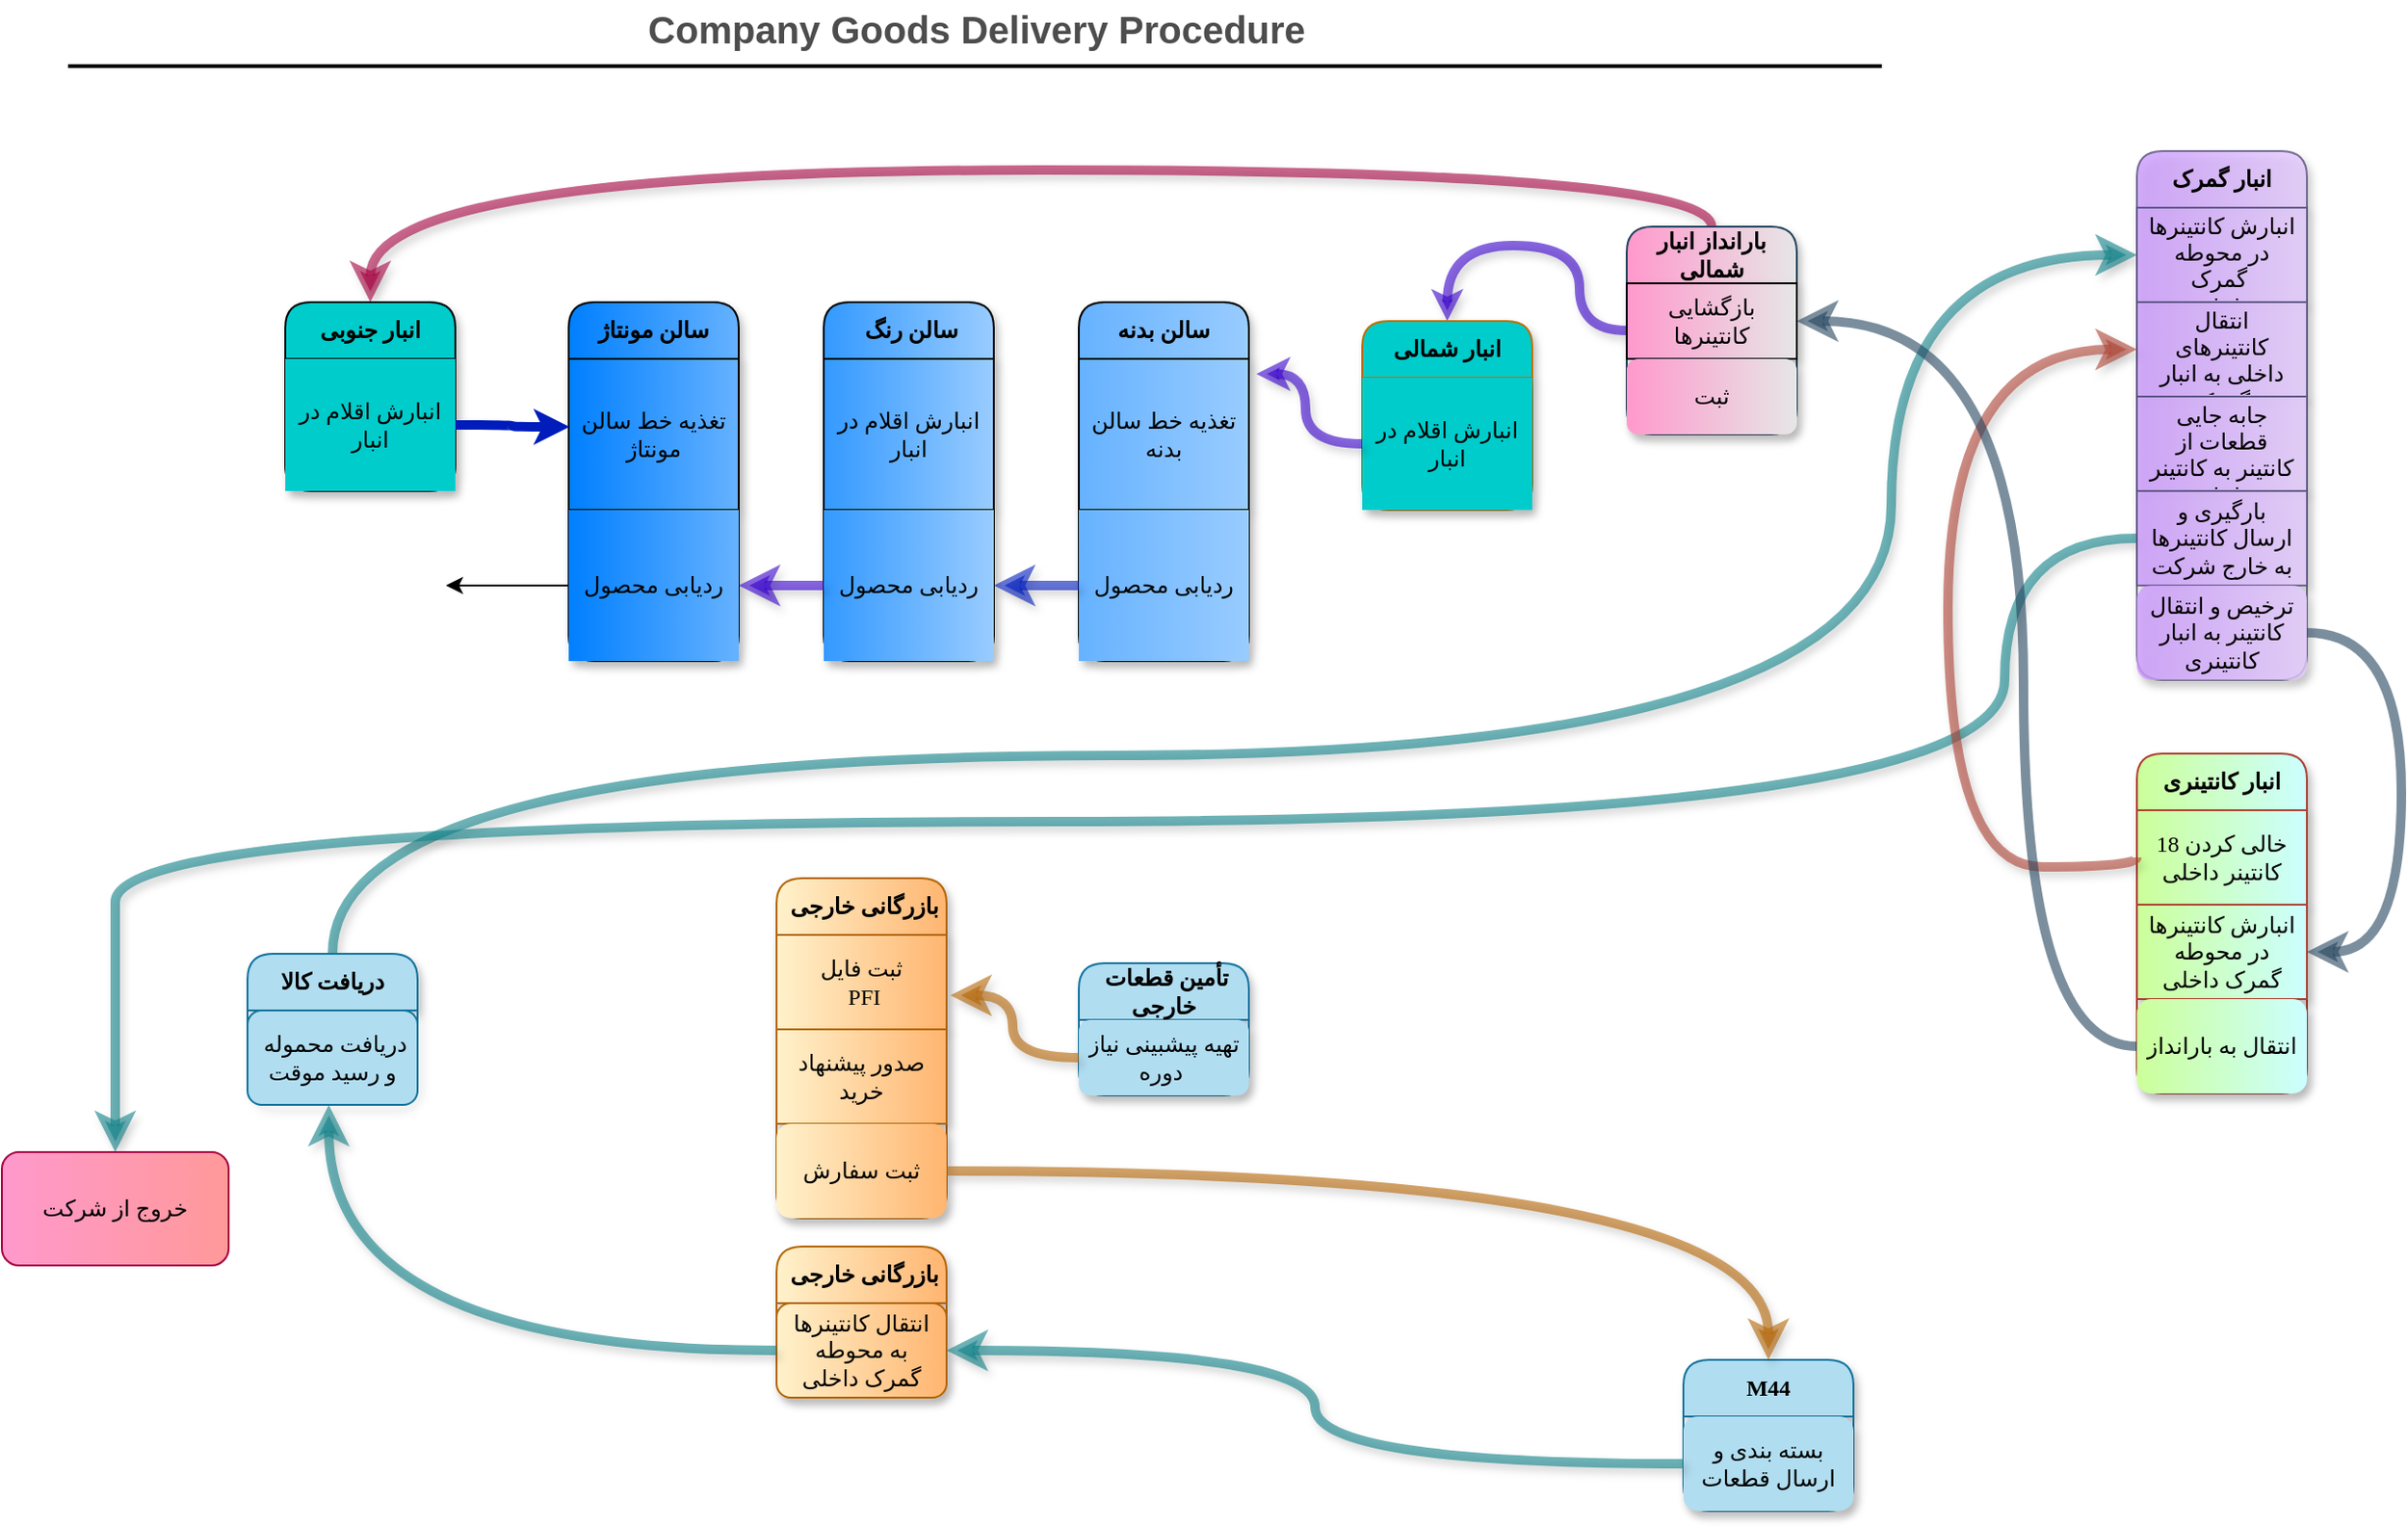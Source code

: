 <mxfile version="24.7.7">
  <diagram id="C2fSY1v2SiZeoUbDoYyL" name="Page-1">
    <mxGraphModel dx="1114" dy="572" grid="1" gridSize="10" guides="1" tooltips="1" connect="1" arrows="1" fold="1" page="1" pageScale="1" pageWidth="1169" pageHeight="827" math="0" shadow="0">
      <root>
        <mxCell id="0" />
        <mxCell id="1" parent="0" />
        <mxCell id="3ne1QswCM8ZiEu4GHsYG-31" value="Company Goods Delivery Procedure" style="text;html=1;strokeColor=none;fillColor=none;align=center;verticalAlign=middle;whiteSpace=wrap;rounded=0;fontStyle=1;fontSize=20;fontColor=#4D4D4D;" parent="1" vertex="1">
          <mxGeometry x="191" y="10" width="790" height="30" as="geometry" />
        </mxCell>
        <mxCell id="3ne1QswCM8ZiEu4GHsYG-32" value="" style="line;strokeWidth=2;html=1;fontSize=20;fontColor=#4D4D4D;" parent="1" vertex="1">
          <mxGeometry x="105" y="40" width="960" height="10" as="geometry" />
        </mxCell>
        <mxCell id="AEj7Rj_eL6BV5jfszyMK-55" style="edgeStyle=orthogonalEdgeStyle;rounded=0;orthogonalLoop=1;jettySize=auto;html=1;curved=1;strokeWidth=5;fillColor=#b0e3e6;strokeColor=#0e8088;opacity=60;shadow=1;entryX=0;entryY=0.5;entryDx=0;entryDy=0;exitX=0.5;exitY=0;exitDx=0;exitDy=0;" edge="1" parent="1" source="CTi8w1WEokJW1-Tsi8km-3" target="CTi8w1WEokJW1-Tsi8km-13">
          <mxGeometry relative="1" as="geometry">
            <mxPoint x="160" y="500" as="sourcePoint" />
            <mxPoint x="1180" y="160" as="targetPoint" />
            <Array as="points">
              <mxPoint x="245" y="410" />
              <mxPoint x="1070" y="410" />
              <mxPoint x="1070" y="145" />
            </Array>
          </mxGeometry>
        </mxCell>
        <mxCell id="CTi8w1WEokJW1-Tsi8km-3" value="&lt;span style=&quot;font-family: Vazirmatn; font-weight: 700;&quot;&gt;دریافت کالا&lt;/span&gt;" style="swimlane;fontStyle=0;childLayout=stackLayout;horizontal=1;startSize=30;horizontalStack=0;resizeParent=1;resizeParentMax=0;resizeLast=0;collapsible=1;marginBottom=0;whiteSpace=wrap;html=1;rounded=1;fillColor=#b1ddf0;strokeColor=#10739e;swimlaneFillColor=none;shadow=1;" parent="1" vertex="1">
          <mxGeometry x="200.0" y="515" width="90" height="80" as="geometry" />
        </mxCell>
        <mxCell id="CTi8w1WEokJW1-Tsi8km-4" value="&lt;span style=&quot;font-family: Vazirmatn;&quot;&gt;دریافت محموله&amp;nbsp; و رسید موقت&lt;/span&gt;" style="text;strokeColor=#10739e;fillColor=#b1ddf0;align=center;verticalAlign=middle;spacingLeft=4;spacingRight=4;overflow=hidden;points=[[0,0.5],[1,0.5]];portConstraint=eastwest;rotatable=0;whiteSpace=wrap;html=1;swimlaneFillColor=none;rounded=1;" parent="CTi8w1WEokJW1-Tsi8km-3" vertex="1">
          <mxGeometry y="30" width="90" height="50" as="geometry" />
        </mxCell>
        <mxCell id="CTi8w1WEokJW1-Tsi8km-12" value="&lt;font&gt;&lt;b&gt;انبار گمرک&lt;/b&gt;&lt;/font&gt;" style="swimlane;fontStyle=0;childLayout=stackLayout;horizontal=1;startSize=30;horizontalStack=0;resizeParent=1;resizeParentMax=0;resizeLast=0;collapsible=1;marginBottom=0;whiteSpace=wrap;html=1;rounded=1;fontFamily=Vazirmatn;fontSource=https%3A%2F%2Ffonts.googleapis.com%2Fcss%3Ffamily%3DVazirmatn;fillColor=#E5CCFF;strokeColor=#56517e;shadow=1;glass=0;opacity=80;gradientColor=#CC99FF;gradientDirection=west;" parent="1" vertex="1">
          <mxGeometry x="1200" y="90" width="90" height="280" as="geometry">
            <mxRectangle x="860" y="450" width="90" height="30" as="alternateBounds" />
          </mxGeometry>
        </mxCell>
        <mxCell id="CTi8w1WEokJW1-Tsi8km-13" value="&lt;font&gt;انبارش کانتینرها در محوطه گمرک&amp;nbsp;&lt;/font&gt;&lt;div&gt;&lt;font&gt;داخلی&lt;/font&gt;&lt;/div&gt;&lt;div&gt;&lt;br&gt;&lt;/div&gt;" style="text;strokeColor=#56517e;fillColor=#E5CCFF;align=center;verticalAlign=middle;spacingLeft=4;spacingRight=4;overflow=hidden;points=[[0,0.5],[1,0.5]];portConstraint=eastwest;rotatable=0;whiteSpace=wrap;html=1;fontFamily=Vazirmatn;fontSource=https%3A%2F%2Ffonts.googleapis.com%2Fcss%3Ffamily%3DVazirmatn;shadow=1;glass=0;rounded=0;opacity=80;gradientColor=#CC99FF;gradientDirection=west;" parent="CTi8w1WEokJW1-Tsi8km-12" vertex="1">
          <mxGeometry y="30" width="90" height="50" as="geometry" />
        </mxCell>
        <mxCell id="AEj7Rj_eL6BV5jfszyMK-1" value="انتقال کانتینرهای داخلی به انبار گمرک" style="text;strokeColor=#56517e;fillColor=#E5CCFF;align=center;verticalAlign=middle;spacingLeft=4;spacingRight=4;overflow=hidden;points=[[0,0.5],[1,0.5]];portConstraint=eastwest;rotatable=0;whiteSpace=wrap;html=1;fontFamily=Vazirmatn;fontSource=https%3A%2F%2Ffonts.googleapis.com%2Fcss%3Ffamily%3DVazirmatn;shadow=1;glass=0;rounded=0;opacity=80;gradientColor=#CC99FF;gradientDirection=west;" vertex="1" parent="CTi8w1WEokJW1-Tsi8km-12">
          <mxGeometry y="80" width="90" height="50" as="geometry" />
        </mxCell>
        <mxCell id="AEj7Rj_eL6BV5jfszyMK-2" value="جابه جایی قطعات از کانتینر به کانتینر داخلی" style="text;strokeColor=#56517e;fillColor=#E5CCFF;align=center;verticalAlign=middle;spacingLeft=4;spacingRight=4;overflow=hidden;points=[[0,0.5],[1,0.5]];portConstraint=eastwest;rotatable=0;whiteSpace=wrap;html=1;fontFamily=Vazirmatn;fontSource=https%3A%2F%2Ffonts.googleapis.com%2Fcss%3Ffamily%3DVazirmatn;shadow=1;glass=0;rounded=0;opacity=80;gradientColor=#CC99FF;gradientDirection=west;" vertex="1" parent="CTi8w1WEokJW1-Tsi8km-12">
          <mxGeometry y="130" width="90" height="50" as="geometry" />
        </mxCell>
        <mxCell id="AEj7Rj_eL6BV5jfszyMK-8" style="edgeStyle=orthogonalEdgeStyle;rounded=0;orthogonalLoop=1;jettySize=auto;html=1;exitX=0;exitY=0.5;exitDx=0;exitDy=0;curved=1;strokeWidth=5;shadow=1;fillColor=#b0e3e6;strokeColor=#0e8088;opacity=60;" edge="1" parent="CTi8w1WEokJW1-Tsi8km-12" source="AEj7Rj_eL6BV5jfszyMK-3">
          <mxGeometry relative="1" as="geometry">
            <mxPoint x="-1070" y="530" as="targetPoint" />
            <Array as="points">
              <mxPoint x="-70" y="205" />
              <mxPoint x="-70" y="355" />
              <mxPoint x="-1070" y="355" />
              <mxPoint x="-1070" y="440" />
            </Array>
          </mxGeometry>
        </mxCell>
        <mxCell id="AEj7Rj_eL6BV5jfszyMK-3" value="بارگیری و ارسال کانتینرها به خارج شرکت" style="text;strokeColor=#56517e;fillColor=#E5CCFF;align=center;verticalAlign=middle;spacingLeft=4;spacingRight=4;overflow=hidden;points=[[0,0.5],[1,0.5]];portConstraint=eastwest;rotatable=0;whiteSpace=wrap;html=1;fontFamily=Vazirmatn;fontSource=https%3A%2F%2Ffonts.googleapis.com%2Fcss%3Ffamily%3DVazirmatn;shadow=1;glass=0;rounded=0;opacity=80;gradientColor=#CC99FF;gradientDirection=west;" vertex="1" parent="CTi8w1WEokJW1-Tsi8km-12">
          <mxGeometry y="180" width="90" height="50" as="geometry" />
        </mxCell>
        <mxCell id="AEj7Rj_eL6BV5jfszyMK-9" value="ترخیص و انتقال کانتینر به انبار کانتینری" style="text;strokeColor=none;fillColor=#E5CCFF;align=center;verticalAlign=middle;spacingLeft=4;spacingRight=4;overflow=hidden;points=[[0,0.5],[1,0.5]];portConstraint=eastwest;rotatable=0;whiteSpace=wrap;html=1;fontFamily=Vazirmatn;fontSource=https%3A%2F%2Ffonts.googleapis.com%2Fcss%3Ffamily%3DVazirmatn;shadow=1;glass=0;rounded=1;opacity=80;gradientColor=#CC99FF;gradientDirection=west;" vertex="1" parent="CTi8w1WEokJW1-Tsi8km-12">
          <mxGeometry y="230" width="90" height="50" as="geometry" />
        </mxCell>
        <mxCell id="CTi8w1WEokJW1-Tsi8km-20" value="&lt;font&gt;&lt;b&gt;انبار کانتینری&lt;/b&gt;&lt;/font&gt;" style="swimlane;fontStyle=0;childLayout=stackLayout;horizontal=1;startSize=30;horizontalStack=0;resizeParent=1;resizeParentMax=0;resizeLast=0;collapsible=1;marginBottom=0;whiteSpace=wrap;html=1;rounded=1;fontFamily=Vazirmatn;fontSource=https%3A%2F%2Ffonts.googleapis.com%2Fcss%3Ffamily%3DVazirmatn;fillColor=#CCFF99;strokeColor=#ae4132;shadow=1;gradientColor=#CCFFFF;gradientDirection=east;" parent="1" vertex="1">
          <mxGeometry x="1200" y="409" width="90" height="180" as="geometry">
            <mxRectangle x="860" y="450" width="90" height="30" as="alternateBounds" />
          </mxGeometry>
        </mxCell>
        <mxCell id="AEj7Rj_eL6BV5jfszyMK-4" value="خالی کردن 18 کانتینر داخلی" style="text;strokeColor=#ae4132;fillColor=#CCFF99;align=center;verticalAlign=middle;spacingLeft=4;spacingRight=4;overflow=hidden;points=[[0,0.5],[1,0.5]];portConstraint=eastwest;rotatable=0;whiteSpace=wrap;html=1;fontFamily=Vazirmatn;fontSource=https%3A%2F%2Ffonts.googleapis.com%2Fcss%3Ffamily%3DVazirmatn;rounded=0;shadow=1;gradientColor=#CCFFFF;gradientDirection=east;" vertex="1" parent="CTi8w1WEokJW1-Tsi8km-20">
          <mxGeometry y="30" width="90" height="50" as="geometry" />
        </mxCell>
        <mxCell id="CTi8w1WEokJW1-Tsi8km-21" value="&lt;font&gt;انبارش کانتینرها در محوطه گمرک داخلی&lt;/font&gt;" style="text;strokeColor=#ae4132;fillColor=#CCFF99;align=center;verticalAlign=middle;spacingLeft=4;spacingRight=4;overflow=hidden;points=[[0,0.5],[1,0.5]];portConstraint=eastwest;rotatable=0;whiteSpace=wrap;html=1;fontFamily=Vazirmatn;fontSource=https%3A%2F%2Ffonts.googleapis.com%2Fcss%3Ffamily%3DVazirmatn;rounded=0;shadow=1;gradientColor=#CCFFFF;gradientDirection=east;" parent="CTi8w1WEokJW1-Tsi8km-20" vertex="1">
          <mxGeometry y="80" width="90" height="50" as="geometry" />
        </mxCell>
        <mxCell id="AEj7Rj_eL6BV5jfszyMK-11" value="انتقال به بارانداز" style="text;strokeColor=none;fillColor=#CCFF99;align=center;verticalAlign=middle;spacingLeft=4;spacingRight=4;overflow=hidden;points=[[0,0.5],[1,0.5]];portConstraint=eastwest;rotatable=0;whiteSpace=wrap;html=1;fontFamily=Vazirmatn;fontSource=https%3A%2F%2Ffonts.googleapis.com%2Fcss%3Ffamily%3DVazirmatn;rounded=1;shadow=1;gradientColor=#CCFFFF;gradientDirection=east;" vertex="1" parent="CTi8w1WEokJW1-Tsi8km-20">
          <mxGeometry y="130" width="90" height="50" as="geometry" />
        </mxCell>
        <mxCell id="AEj7Rj_eL6BV5jfszyMK-12" style="edgeStyle=orthogonalEdgeStyle;rounded=0;orthogonalLoop=1;jettySize=auto;html=1;exitX=0.5;exitY=0;exitDx=0;exitDy=0;entryX=0.5;entryY=0;entryDx=0;entryDy=0;curved=1;fillColor=#d80073;strokeColor=#A50040;opacity=60;strokeWidth=5;shadow=1;" edge="1" parent="1" source="CTi8w1WEokJW1-Tsi8km-24" target="CTi8w1WEokJW1-Tsi8km-31">
          <mxGeometry relative="1" as="geometry">
            <Array as="points">
              <mxPoint x="975" y="100" />
              <mxPoint x="265" y="100" />
            </Array>
          </mxGeometry>
        </mxCell>
        <mxCell id="AEj7Rj_eL6BV5jfszyMK-62" style="edgeStyle=orthogonalEdgeStyle;rounded=0;orthogonalLoop=1;jettySize=auto;html=1;entryX=0.5;entryY=0;entryDx=0;entryDy=0;curved=1;fillColor=#6a00ff;strokeColor=#3700CC;strokeWidth=5;endSize=1;opacity=60;shadow=1;" edge="1" parent="1" source="CTi8w1WEokJW1-Tsi8km-24" target="CTi8w1WEokJW1-Tsi8km-29">
          <mxGeometry relative="1" as="geometry">
            <Array as="points">
              <mxPoint x="905" y="185" />
              <mxPoint x="905" y="140" />
              <mxPoint x="835" y="140" />
            </Array>
          </mxGeometry>
        </mxCell>
        <mxCell id="CTi8w1WEokJW1-Tsi8km-24" value="&lt;font face=&quot;Vazirmatn&quot;&gt;&lt;b&gt;بارانداز انبار شمالی&lt;/b&gt;&lt;/font&gt;" style="swimlane;fontStyle=0;childLayout=stackLayout;horizontal=1;startSize=30;horizontalStack=0;resizeParent=1;resizeParentMax=0;resizeLast=0;collapsible=1;marginBottom=0;whiteSpace=wrap;html=1;rounded=1;fillColor=#FF99CC;strokeColor=#23445d;shadow=1;gradientColor=#E6E6E6;gradientDirection=east;" parent="1" vertex="1">
          <mxGeometry x="930" y="130" width="90" height="110" as="geometry">
            <mxRectangle x="860" y="450" width="90" height="30" as="alternateBounds" />
          </mxGeometry>
        </mxCell>
        <mxCell id="CTi8w1WEokJW1-Tsi8km-25" value="&lt;font face=&quot;Vazirmatn&quot;&gt;بازگشایی کانتینرها&lt;/font&gt;" style="text;strokeColor=default;fillColor=#FF99CC;align=center;verticalAlign=middle;spacingLeft=4;spacingRight=4;overflow=hidden;points=[[0,0.5],[1,0.5]];portConstraint=eastwest;rotatable=0;whiteSpace=wrap;html=1;shadow=1;rounded=0;gradientColor=#E6E6E6;gradientDirection=east;" parent="CTi8w1WEokJW1-Tsi8km-24" vertex="1">
          <mxGeometry y="30" width="90" height="40" as="geometry" />
        </mxCell>
        <mxCell id="AEj7Rj_eL6BV5jfszyMK-13" value="ثبت" style="text;strokeColor=none;fillColor=#FF99CC;align=center;verticalAlign=middle;spacingLeft=4;spacingRight=4;overflow=hidden;points=[[0,0.5],[1,0.5]];portConstraint=eastwest;rotatable=0;whiteSpace=wrap;html=1;rounded=1;fontFamily=Vazirmatn;fontSource=https%3A%2F%2Ffonts.googleapis.com%2Fcss%3Ffamily%3DVazirmatn;shadow=1;gradientColor=#E6E6E6;gradientDirection=east;" vertex="1" parent="CTi8w1WEokJW1-Tsi8km-24">
          <mxGeometry y="70" width="90" height="40" as="geometry" />
        </mxCell>
        <mxCell id="CTi8w1WEokJW1-Tsi8km-29" value="&lt;font face=&quot;Vazirmatn&quot;&gt;&lt;b&gt;انبار شمالی&lt;/b&gt;&lt;/font&gt;" style="swimlane;fontStyle=0;childLayout=stackLayout;horizontal=1;startSize=30;horizontalStack=0;resizeParent=1;resizeParentMax=0;resizeLast=0;collapsible=1;marginBottom=0;whiteSpace=wrap;html=1;rounded=1;fillColor=#00CCCC;strokeColor=#BD7000;fontColor=#000000;shadow=1;" parent="1" vertex="1">
          <mxGeometry x="790" y="180" width="90" height="100" as="geometry">
            <mxRectangle x="860" y="450" width="90" height="30" as="alternateBounds" />
          </mxGeometry>
        </mxCell>
        <mxCell id="CTi8w1WEokJW1-Tsi8km-30" value="&lt;font face=&quot;Vazirmatn&quot;&gt;انبارش اقلام در انبار&lt;/font&gt;" style="text;fillColor=#00CCCC;align=center;verticalAlign=middle;spacingLeft=4;spacingRight=4;overflow=hidden;points=[[0,0.5],[1,0.5]];portConstraint=eastwest;rotatable=0;whiteSpace=wrap;html=1;strokeColor=none;fontColor=#000000;rounded=0;shadow=1;" parent="CTi8w1WEokJW1-Tsi8km-29" vertex="1">
          <mxGeometry y="30" width="90" height="70" as="geometry" />
        </mxCell>
        <mxCell id="CTi8w1WEokJW1-Tsi8km-31" value="&lt;font face=&quot;Vazirmatn&quot;&gt;&lt;b&gt;انبار جنوبی&lt;/b&gt;&lt;/font&gt;" style="swimlane;fontStyle=0;childLayout=stackLayout;horizontal=1;startSize=30;horizontalStack=0;resizeParent=1;resizeParentMax=0;resizeLast=0;collapsible=1;marginBottom=0;whiteSpace=wrap;html=1;rounded=1;fillColor=#00CCCC;shadow=1;" parent="1" vertex="1">
          <mxGeometry x="220" y="170" width="90" height="100" as="geometry">
            <mxRectangle x="860" y="450" width="90" height="30" as="alternateBounds" />
          </mxGeometry>
        </mxCell>
        <mxCell id="CTi8w1WEokJW1-Tsi8km-32" value="&lt;font face=&quot;Vazirmatn&quot;&gt;انبارش اقلام در انبار&lt;/font&gt;" style="text;strokeColor=none;fillColor=#00CCCC;align=center;verticalAlign=middle;spacingLeft=4;spacingRight=4;overflow=hidden;points=[[0,0.5],[1,0.5]];portConstraint=eastwest;rotatable=0;whiteSpace=wrap;html=1;shadow=1;" parent="CTi8w1WEokJW1-Tsi8km-31" vertex="1">
          <mxGeometry y="30" width="90" height="70" as="geometry" />
        </mxCell>
        <mxCell id="CTi8w1WEokJW1-Tsi8km-48" value="&lt;font face=&quot;Vazirmatn&quot;&gt;&lt;b&gt;سالن مونتاژ&lt;/b&gt;&lt;/font&gt;" style="swimlane;fontStyle=0;childLayout=stackLayout;horizontal=1;startSize=30;horizontalStack=0;resizeParent=1;resizeParentMax=0;resizeLast=0;collapsible=1;marginBottom=0;whiteSpace=wrap;html=1;rounded=1;fillColor=#007FFF;shadow=1;gradientColor=#66B2FF;gradientDirection=east;" parent="1" vertex="1">
          <mxGeometry x="370" y="170" width="90" height="190" as="geometry">
            <mxRectangle x="860" y="450" width="90" height="30" as="alternateBounds" />
          </mxGeometry>
        </mxCell>
        <mxCell id="CTi8w1WEokJW1-Tsi8km-49" value="&lt;span style=&quot;font-family: Vazirmatn;&quot;&gt;تغذیه خط سالن مونتاژ&lt;/span&gt;" style="text;strokeColor=default;fillColor=#007FFF;align=center;verticalAlign=middle;spacingLeft=4;spacingRight=4;overflow=hidden;points=[[0,0.5],[1,0.5]];portConstraint=eastwest;rotatable=0;whiteSpace=wrap;html=1;shadow=1;gradientColor=#66B2FF;gradientDirection=east;" parent="CTi8w1WEokJW1-Tsi8km-48" vertex="1">
          <mxGeometry y="30" width="90" height="80" as="geometry" />
        </mxCell>
        <mxCell id="AEj7Rj_eL6BV5jfszyMK-54" style="edgeStyle=orthogonalEdgeStyle;rounded=0;orthogonalLoop=1;jettySize=auto;html=1;exitX=0;exitY=0.5;exitDx=0;exitDy=0;" edge="1" parent="CTi8w1WEokJW1-Tsi8km-48" source="AEj7Rj_eL6BV5jfszyMK-16">
          <mxGeometry relative="1" as="geometry">
            <mxPoint x="-65" y="150" as="targetPoint" />
          </mxGeometry>
        </mxCell>
        <mxCell id="AEj7Rj_eL6BV5jfszyMK-16" value="&lt;span style=&quot;font-family: Vazirmatn;&quot;&gt;ردیابی محصول&lt;/span&gt;" style="text;strokeColor=none;fillColor=#007FFF;align=center;verticalAlign=middle;spacingLeft=4;spacingRight=4;overflow=hidden;points=[[0,0.5],[1,0.5]];portConstraint=eastwest;rotatable=0;whiteSpace=wrap;html=1;shadow=1;gradientColor=#66B2FF;gradientDirection=east;" vertex="1" parent="CTi8w1WEokJW1-Tsi8km-48">
          <mxGeometry y="110" width="90" height="80" as="geometry" />
        </mxCell>
        <mxCell id="CTi8w1WEokJW1-Tsi8km-50" value="&lt;font face=&quot;Vazirmatn&quot;&gt;&lt;b&gt;&amp;nbsp;سالن رنگ&lt;/b&gt;&lt;/font&gt;" style="swimlane;fontStyle=0;childLayout=stackLayout;horizontal=1;startSize=30;horizontalStack=0;resizeParent=1;resizeParentMax=0;resizeLast=0;collapsible=1;marginBottom=0;whiteSpace=wrap;html=1;rounded=1;shadow=1;fillColor=#3399FF;gradientColor=#99CCFF;gradientDirection=east;" parent="1" vertex="1">
          <mxGeometry x="505" y="170" width="90" height="190" as="geometry">
            <mxRectangle x="860" y="450" width="90" height="30" as="alternateBounds" />
          </mxGeometry>
        </mxCell>
        <mxCell id="CTi8w1WEokJW1-Tsi8km-51" value="&lt;font face=&quot;Vazirmatn&quot;&gt;انبارش اقلام در انبار&lt;/font&gt;" style="text;strokeColor=default;fillColor=#3399FF;align=center;verticalAlign=middle;spacingLeft=4;spacingRight=4;overflow=hidden;points=[[0,0.5],[1,0.5]];portConstraint=eastwest;rotatable=0;whiteSpace=wrap;html=1;shadow=1;gradientColor=#99CCFF;gradientDirection=east;" parent="CTi8w1WEokJW1-Tsi8km-50" vertex="1">
          <mxGeometry y="30" width="90" height="80" as="geometry" />
        </mxCell>
        <mxCell id="AEj7Rj_eL6BV5jfszyMK-15" value="&lt;span style=&quot;font-family: Vazirmatn;&quot;&gt;ردیابی محصول&lt;/span&gt;" style="text;strokeColor=none;fillColor=#3399FF;align=center;verticalAlign=middle;spacingLeft=4;spacingRight=4;overflow=hidden;points=[[0,0.5],[1,0.5]];portConstraint=eastwest;rotatable=0;whiteSpace=wrap;html=1;shadow=1;gradientColor=#99CCFF;gradientDirection=east;" vertex="1" parent="CTi8w1WEokJW1-Tsi8km-50">
          <mxGeometry y="110" width="90" height="80" as="geometry" />
        </mxCell>
        <mxCell id="CTi8w1WEokJW1-Tsi8km-52" value="&lt;font face=&quot;Vazirmatn&quot;&gt;&lt;b&gt;سالن بدنه&lt;/b&gt;&lt;/font&gt;" style="swimlane;fontStyle=0;childLayout=stackLayout;horizontal=1;startSize=30;horizontalStack=0;resizeParent=1;resizeParentMax=0;resizeLast=0;collapsible=1;marginBottom=0;whiteSpace=wrap;html=1;rounded=1;fillColor=#66B2FF;shadow=1;gradientColor=#99CCFF;gradientDirection=east;" parent="1" vertex="1">
          <mxGeometry x="640" y="170" width="90" height="190" as="geometry">
            <mxRectangle x="860" y="450" width="90" height="30" as="alternateBounds" />
          </mxGeometry>
        </mxCell>
        <mxCell id="CTi8w1WEokJW1-Tsi8km-53" value="&lt;font face=&quot;Vazirmatn&quot;&gt;تغذیه خط سالن بدنه&lt;/font&gt;" style="text;strokeColor=default;fillColor=#66B2FF;align=center;verticalAlign=middle;spacingLeft=4;spacingRight=4;overflow=hidden;points=[[0,0.5],[1,0.5]];portConstraint=eastwest;rotatable=0;whiteSpace=wrap;html=1;rounded=0;shadow=1;gradientColor=#99CCFF;gradientDirection=east;" parent="CTi8w1WEokJW1-Tsi8km-52" vertex="1">
          <mxGeometry y="30" width="90" height="80" as="geometry" />
        </mxCell>
        <mxCell id="AEj7Rj_eL6BV5jfszyMK-14" value="ردیابی محصول" style="text;strokeColor=none;fillColor=#66B2FF;align=center;verticalAlign=middle;spacingLeft=4;spacingRight=4;overflow=hidden;points=[[0,0.5],[1,0.5]];portConstraint=eastwest;rotatable=0;whiteSpace=wrap;html=1;fontFamily=Vazirmatn;fontSource=https%3A%2F%2Ffonts.googleapis.com%2Fcss%3Ffamily%3DVazirmatn;rounded=0;shadow=1;gradientColor=#99CCFF;gradientDirection=east;" vertex="1" parent="CTi8w1WEokJW1-Tsi8km-52">
          <mxGeometry y="110" width="90" height="80" as="geometry" />
        </mxCell>
        <mxCell id="CTi8w1WEokJW1-Tsi8km-54" style="edgeStyle=orthogonalEdgeStyle;rounded=0;orthogonalLoop=1;jettySize=auto;html=1;exitX=0;exitY=0.5;exitDx=0;exitDy=0;entryX=1.044;entryY=0.1;entryDx=0;entryDy=0;entryPerimeter=0;curved=1;fillColor=#6a00ff;strokeColor=#3700CC;strokeWidth=5;opacity=60;endSize=2;shadow=1;" parent="1" source="CTi8w1WEokJW1-Tsi8km-30" target="CTi8w1WEokJW1-Tsi8km-53" edge="1">
          <mxGeometry relative="1" as="geometry" />
        </mxCell>
        <mxCell id="CTi8w1WEokJW1-Tsi8km-57" style="edgeStyle=orthogonalEdgeStyle;rounded=0;orthogonalLoop=1;jettySize=auto;html=1;exitX=1;exitY=0.5;exitDx=0;exitDy=0;entryX=0.005;entryY=0.45;entryDx=0;entryDy=0;entryPerimeter=0;curved=1;strokeWidth=5;fillColor=#0050ef;strokeColor=#001DBC;endSize=3;" parent="1" source="CTi8w1WEokJW1-Tsi8km-32" target="CTi8w1WEokJW1-Tsi8km-49" edge="1">
          <mxGeometry relative="1" as="geometry">
            <mxPoint x="330" y="215" as="sourcePoint" />
          </mxGeometry>
        </mxCell>
        <mxCell id="AEj7Rj_eL6BV5jfszyMK-10" style="edgeStyle=orthogonalEdgeStyle;rounded=0;orthogonalLoop=1;jettySize=auto;html=1;entryX=1;entryY=0.5;entryDx=0;entryDy=0;curved=1;exitX=1;exitY=0.5;exitDx=0;exitDy=0;fontFamily=Vazirmatn;fontSource=https%3A%2F%2Ffonts.googleapis.com%2Fcss%3Ffamily%3DVazirmatn;strokeWidth=5;fillColor=#bac8d3;strokeColor=#23445d;opacity=60;" edge="1" parent="1" source="AEj7Rj_eL6BV5jfszyMK-9" target="CTi8w1WEokJW1-Tsi8km-21">
          <mxGeometry relative="1" as="geometry">
            <Array as="points">
              <mxPoint x="1340" y="345" />
              <mxPoint x="1340" y="514" />
            </Array>
          </mxGeometry>
        </mxCell>
        <mxCell id="AEj7Rj_eL6BV5jfszyMK-18" value="&lt;font face=&quot;Vazirmatn&quot;&gt;&lt;b&gt;&amp;nbsp;بازرگانی خارجی&lt;/b&gt;&lt;/font&gt;" style="swimlane;fontStyle=0;childLayout=stackLayout;horizontal=1;startSize=30;horizontalStack=0;resizeParent=1;resizeParentMax=0;resizeLast=0;collapsible=1;marginBottom=0;whiteSpace=wrap;html=1;rounded=1;shadow=1;fillColor=#FFB570;strokeColor=#b46504;gradientColor=#FFF2CC;gradientDirection=west;" vertex="1" parent="1">
          <mxGeometry x="480.0" y="475" width="90" height="180" as="geometry" />
        </mxCell>
        <mxCell id="AEj7Rj_eL6BV5jfszyMK-19" value="&lt;font face=&quot;Vazirmatn&quot;&gt;ثبت فایل&lt;/font&gt;&lt;div&gt;&lt;font face=&quot;Vazirmatn&quot;&gt;&amp;nbsp;PFI&lt;/font&gt;&lt;br&gt;&lt;/div&gt;" style="text;strokeColor=#b46504;fillColor=#FFB570;align=center;verticalAlign=middle;spacingLeft=4;spacingRight=4;overflow=hidden;points=[[0,0.5],[1,0.5]];portConstraint=eastwest;rotatable=0;whiteSpace=wrap;html=1;shadow=1;gradientColor=#FFF2CC;gradientDirection=west;" vertex="1" parent="AEj7Rj_eL6BV5jfszyMK-18">
          <mxGeometry y="30" width="90" height="50" as="geometry" />
        </mxCell>
        <mxCell id="AEj7Rj_eL6BV5jfszyMK-28" value="صدور پیشنهاد خرید" style="text;strokeColor=#b46504;fillColor=#FFB570;align=center;verticalAlign=middle;spacingLeft=4;spacingRight=4;overflow=hidden;points=[[0,0.5],[1,0.5]];portConstraint=eastwest;rotatable=0;whiteSpace=wrap;html=1;fontFamily=Vazirmatn;fontSource=https%3A%2F%2Ffonts.googleapis.com%2Fcss%3Ffamily%3DVazirmatn;shadow=1;gradientColor=#FFF2CC;gradientDirection=west;" vertex="1" parent="AEj7Rj_eL6BV5jfszyMK-18">
          <mxGeometry y="80" width="90" height="50" as="geometry" />
        </mxCell>
        <mxCell id="AEj7Rj_eL6BV5jfszyMK-29" value="ثبت سفارش" style="text;strokeColor=none;fillColor=#FFB570;align=center;verticalAlign=middle;spacingLeft=4;spacingRight=4;overflow=hidden;points=[[0,0.5],[1,0.5]];portConstraint=eastwest;rotatable=0;whiteSpace=wrap;html=1;fontFamily=Vazirmatn;fontSource=https%3A%2F%2Ffonts.googleapis.com%2Fcss%3Ffamily%3DVazirmatn;shadow=1;rounded=1;gradientColor=#FFF2CC;gradientDirection=west;" vertex="1" parent="AEj7Rj_eL6BV5jfszyMK-18">
          <mxGeometry y="130" width="90" height="50" as="geometry" />
        </mxCell>
        <mxCell id="AEj7Rj_eL6BV5jfszyMK-20" value="&amp;nbsp;تأمین قطعات خارجی" style="swimlane;fontStyle=1;childLayout=stackLayout;horizontal=1;startSize=30;horizontalStack=0;resizeParent=1;resizeParentMax=0;resizeLast=0;collapsible=1;marginBottom=0;whiteSpace=wrap;html=1;rounded=1;fontFamily=Vazirmatn;fontSource=https%3A%2F%2Ffonts.googleapis.com%2Fcss%3Ffamily%3DVazirmatn;fillColor=#b1ddf0;strokeColor=#10739e;shadow=1;" vertex="1" parent="1">
          <mxGeometry x="640" y="520" width="90" height="70" as="geometry" />
        </mxCell>
        <mxCell id="AEj7Rj_eL6BV5jfszyMK-21" value="&lt;font face=&quot;Vazirmatn&quot;&gt;تهیه پیشبینی نیاز دوره&amp;nbsp;&lt;/font&gt;" style="text;strokeColor=none;fillColor=#b1ddf0;align=center;verticalAlign=middle;spacingLeft=4;spacingRight=4;overflow=hidden;points=[[0,0.5],[1,0.5]];portConstraint=eastwest;rotatable=0;whiteSpace=wrap;html=1;rounded=1;shadow=1;" vertex="1" parent="AEj7Rj_eL6BV5jfszyMK-20">
          <mxGeometry y="30" width="90" height="40" as="geometry" />
        </mxCell>
        <mxCell id="AEj7Rj_eL6BV5jfszyMK-27" style="edgeStyle=orthogonalEdgeStyle;rounded=0;orthogonalLoop=1;jettySize=auto;html=1;exitX=0;exitY=0.5;exitDx=0;exitDy=0;entryX=1.022;entryY=0.64;entryDx=0;entryDy=0;entryPerimeter=0;curved=1;opacity=60;strokeWidth=5;fillColor=#fad7ac;strokeColor=#b46504;shadow=1;" edge="1" parent="1" source="AEj7Rj_eL6BV5jfszyMK-21" target="AEj7Rj_eL6BV5jfszyMK-19">
          <mxGeometry relative="1" as="geometry" />
        </mxCell>
        <mxCell id="AEj7Rj_eL6BV5jfszyMK-30" value="&lt;font face=&quot;Vazirmatn&quot;&gt;&lt;b&gt;&amp;nbsp;بازرگانی خارجی&lt;/b&gt;&lt;/font&gt;" style="swimlane;fontStyle=0;childLayout=stackLayout;horizontal=1;startSize=30;horizontalStack=0;resizeParent=1;resizeParentMax=0;resizeLast=0;collapsible=1;marginBottom=0;whiteSpace=wrap;html=1;rounded=1;shadow=1;fillColor=#FFB570;strokeColor=#b46504;gradientColor=#FFF2CC;gradientDirection=west;" vertex="1" parent="1">
          <mxGeometry x="480.0" y="670" width="90" height="80" as="geometry" />
        </mxCell>
        <mxCell id="AEj7Rj_eL6BV5jfszyMK-34" value="انتقال کانتینرها به محوطه گمرک داخلی" style="text;strokeColor=#b46504;fillColor=#FFB570;align=center;verticalAlign=middle;spacingLeft=4;spacingRight=4;overflow=hidden;points=[[0,0.5],[1,0.5]];portConstraint=eastwest;rotatable=0;whiteSpace=wrap;html=1;fontFamily=Vazirmatn;fontSource=https%3A%2F%2Ffonts.googleapis.com%2Fcss%3Ffamily%3DVazirmatn;shadow=1;rounded=1;gradientColor=#FFF2CC;gradientDirection=west;" vertex="1" parent="AEj7Rj_eL6BV5jfszyMK-30">
          <mxGeometry y="30" width="90" height="50" as="geometry" />
        </mxCell>
        <mxCell id="AEj7Rj_eL6BV5jfszyMK-37" value="&lt;font face=&quot;Vazirmatn&quot;&gt;&lt;b&gt;M44&lt;/b&gt;&lt;/font&gt;" style="swimlane;fontStyle=0;childLayout=stackLayout;horizontal=1;startSize=30;horizontalStack=0;resizeParent=1;resizeParentMax=0;resizeLast=0;collapsible=1;marginBottom=0;whiteSpace=wrap;html=1;rounded=1;fillColor=#b1ddf0;strokeColor=#10739e;shadow=1;" vertex="1" parent="1">
          <mxGeometry x="960" y="730" width="90" height="80" as="geometry" />
        </mxCell>
        <mxCell id="AEj7Rj_eL6BV5jfszyMK-38" value="بسته بندی و ارسال قطعات" style="text;strokeColor=none;fillColor=#b1ddf0;align=center;verticalAlign=middle;spacingLeft=4;spacingRight=4;overflow=hidden;points=[[0,0.5],[1,0.5]];portConstraint=eastwest;rotatable=0;whiteSpace=wrap;html=1;fontFamily=Vazirmatn;fontSource=https%3A%2F%2Ffonts.googleapis.com%2Fcss%3Ffamily%3DVazirmatn;shadow=1;rounded=1;" vertex="1" parent="AEj7Rj_eL6BV5jfszyMK-37">
          <mxGeometry y="30" width="90" height="50" as="geometry" />
        </mxCell>
        <mxCell id="AEj7Rj_eL6BV5jfszyMK-41" style="edgeStyle=orthogonalEdgeStyle;rounded=0;orthogonalLoop=1;jettySize=auto;html=1;exitX=1;exitY=0.5;exitDx=0;exitDy=0;curved=1;fillColor=#fad7ac;strokeColor=#b46504;strokeWidth=5;opacity=60;shadow=1;flowAnimation=0;" edge="1" parent="1" source="AEj7Rj_eL6BV5jfszyMK-29" target="AEj7Rj_eL6BV5jfszyMK-37">
          <mxGeometry relative="1" as="geometry" />
        </mxCell>
        <mxCell id="AEj7Rj_eL6BV5jfszyMK-43" style="edgeStyle=orthogonalEdgeStyle;rounded=0;orthogonalLoop=1;jettySize=auto;html=1;exitX=0;exitY=0.5;exitDx=0;exitDy=0;entryX=1;entryY=0.5;entryDx=0;entryDy=0;curved=1;strokeWidth=5;fillColor=#b0e3e6;strokeColor=#0e8088;opacity=60;shadow=1;" edge="1" parent="1" source="AEj7Rj_eL6BV5jfszyMK-38" target="AEj7Rj_eL6BV5jfszyMK-34">
          <mxGeometry relative="1" as="geometry" />
        </mxCell>
        <mxCell id="AEj7Rj_eL6BV5jfszyMK-49" style="edgeStyle=orthogonalEdgeStyle;rounded=0;orthogonalLoop=1;jettySize=auto;html=1;exitX=0;exitY=0.5;exitDx=0;exitDy=0;entryX=0.478;entryY=1;entryDx=0;entryDy=0;entryPerimeter=0;curved=1;fillColor=#b0e3e6;strokeColor=#0e8088;strokeWidth=5;opacity=60;shadow=1;" edge="1" parent="1" source="AEj7Rj_eL6BV5jfszyMK-34" target="CTi8w1WEokJW1-Tsi8km-4">
          <mxGeometry relative="1" as="geometry" />
        </mxCell>
        <mxCell id="AEj7Rj_eL6BV5jfszyMK-52" style="edgeStyle=orthogonalEdgeStyle;rounded=0;orthogonalLoop=1;jettySize=auto;html=1;exitX=0;exitY=0.5;exitDx=0;exitDy=0;entryX=1;entryY=0.5;entryDx=0;entryDy=0;opacity=60;fillColor=#0050ef;strokeColor=#001DBC;strokeWidth=5;shadow=1;" edge="1" parent="1" source="AEj7Rj_eL6BV5jfszyMK-14" target="AEj7Rj_eL6BV5jfszyMK-15">
          <mxGeometry relative="1" as="geometry" />
        </mxCell>
        <mxCell id="AEj7Rj_eL6BV5jfszyMK-53" style="edgeStyle=orthogonalEdgeStyle;rounded=0;orthogonalLoop=1;jettySize=auto;html=1;exitX=0;exitY=0.5;exitDx=0;exitDy=0;entryX=1;entryY=0.5;entryDx=0;entryDy=0;fillColor=#6a00ff;strokeColor=#3700CC;strokeWidth=5;opacity=60;shadow=1;" edge="1" parent="1" source="AEj7Rj_eL6BV5jfszyMK-15" target="AEj7Rj_eL6BV5jfszyMK-16">
          <mxGeometry relative="1" as="geometry" />
        </mxCell>
        <mxCell id="AEj7Rj_eL6BV5jfszyMK-59" style="edgeStyle=orthogonalEdgeStyle;rounded=0;orthogonalLoop=1;jettySize=auto;html=1;exitX=0;exitY=0.5;exitDx=0;exitDy=0;entryX=0;entryY=0.5;entryDx=0;entryDy=0;curved=1;endSize=6;opacity=60;strokeWidth=5;fillColor=#fad9d5;strokeColor=#ae4132;shadow=1;" edge="1" parent="1" source="AEj7Rj_eL6BV5jfszyMK-4" target="AEj7Rj_eL6BV5jfszyMK-1">
          <mxGeometry relative="1" as="geometry">
            <Array as="points">
              <mxPoint x="1200" y="469" />
              <mxPoint x="1100" y="469" />
              <mxPoint x="1100" y="195" />
            </Array>
          </mxGeometry>
        </mxCell>
        <mxCell id="AEj7Rj_eL6BV5jfszyMK-60" style="edgeStyle=orthogonalEdgeStyle;rounded=0;orthogonalLoop=1;jettySize=auto;html=1;exitX=0;exitY=0.5;exitDx=0;exitDy=0;entryX=1;entryY=0.5;entryDx=0;entryDy=0;curved=1;strokeWidth=5;fillColor=#bac8d3;strokeColor=#23445d;opacity=60;" edge="1" parent="1" source="AEj7Rj_eL6BV5jfszyMK-11" target="CTi8w1WEokJW1-Tsi8km-25">
          <mxGeometry relative="1" as="geometry">
            <Array as="points">
              <mxPoint x="1140" y="564" />
              <mxPoint x="1140" y="180" />
            </Array>
          </mxGeometry>
        </mxCell>
        <mxCell id="AEj7Rj_eL6BV5jfszyMK-63" value="خروج از شرکت" style="rounded=1;whiteSpace=wrap;html=1;fontFamily=Vazirmatn;fontSource=https%3A%2F%2Ffonts.googleapis.com%2Fcss%3Ffamily%3DVazirmatn;fillColor=#FF9999;fontColor=#000000;strokeColor=#A50040;gradientColor=#FF99CC;gradientDirection=west;" vertex="1" parent="1">
          <mxGeometry x="70" y="620" width="120" height="60" as="geometry" />
        </mxCell>
      </root>
    </mxGraphModel>
  </diagram>
</mxfile>
